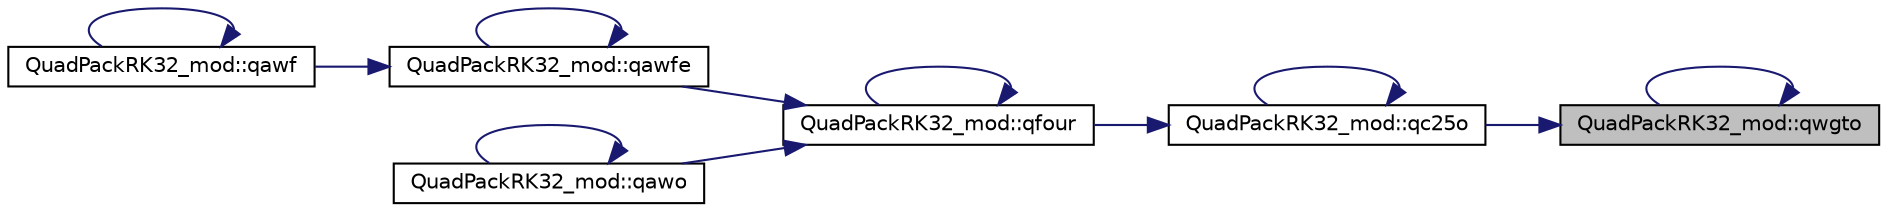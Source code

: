 digraph "QuadPackRK32_mod::qwgto"
{
 // LATEX_PDF_SIZE
  edge [fontname="Helvetica",fontsize="10",labelfontname="Helvetica",labelfontsize="10"];
  node [fontname="Helvetica",fontsize="10",shape=record];
  rankdir="RL";
  Node1 [label="QuadPackRK32_mod::qwgto",height=0.2,width=0.4,color="black", fillcolor="grey75", style="filled", fontcolor="black",tooltip=" "];
  Node1 -> Node2 [dir="back",color="midnightblue",fontsize="10",style="solid"];
  Node2 [label="QuadPackRK32_mod::qc25o",height=0.2,width=0.4,color="black", fillcolor="white", style="filled",URL="$namespaceQuadPackRK32__mod.html#a5b45d3e3a4f937d1d4e523fe4daf46d1",tooltip=" "];
  Node2 -> Node2 [dir="back",color="midnightblue",fontsize="10",style="solid"];
  Node2 -> Node3 [dir="back",color="midnightblue",fontsize="10",style="solid"];
  Node3 [label="QuadPackRK32_mod::qfour",height=0.2,width=0.4,color="black", fillcolor="white", style="filled",URL="$namespaceQuadPackRK32__mod.html#afd4a8324595e5159c94a16248633fc5b",tooltip=" "];
  Node3 -> Node4 [dir="back",color="midnightblue",fontsize="10",style="solid"];
  Node4 [label="QuadPackRK32_mod::qawfe",height=0.2,width=0.4,color="black", fillcolor="white", style="filled",URL="$namespaceQuadPackRK32__mod.html#a2352e53fc82b3c7bec8183be9d94d240",tooltip=" "];
  Node4 -> Node5 [dir="back",color="midnightblue",fontsize="10",style="solid"];
  Node5 [label="QuadPackRK32_mod::qawf",height=0.2,width=0.4,color="black", fillcolor="white", style="filled",URL="$namespaceQuadPackRK32__mod.html#a6dcf1aaa8b0aa72396eac1d5d186b708",tooltip=" "];
  Node5 -> Node5 [dir="back",color="midnightblue",fontsize="10",style="solid"];
  Node4 -> Node4 [dir="back",color="midnightblue",fontsize="10",style="solid"];
  Node3 -> Node6 [dir="back",color="midnightblue",fontsize="10",style="solid"];
  Node6 [label="QuadPackRK32_mod::qawo",height=0.2,width=0.4,color="black", fillcolor="white", style="filled",URL="$namespaceQuadPackRK32__mod.html#adb5ba8582c4aa25c5e628e7dc0d7d984",tooltip=" "];
  Node6 -> Node6 [dir="back",color="midnightblue",fontsize="10",style="solid"];
  Node3 -> Node3 [dir="back",color="midnightblue",fontsize="10",style="solid"];
  Node1 -> Node1 [dir="back",color="midnightblue",fontsize="10",style="solid"];
}

